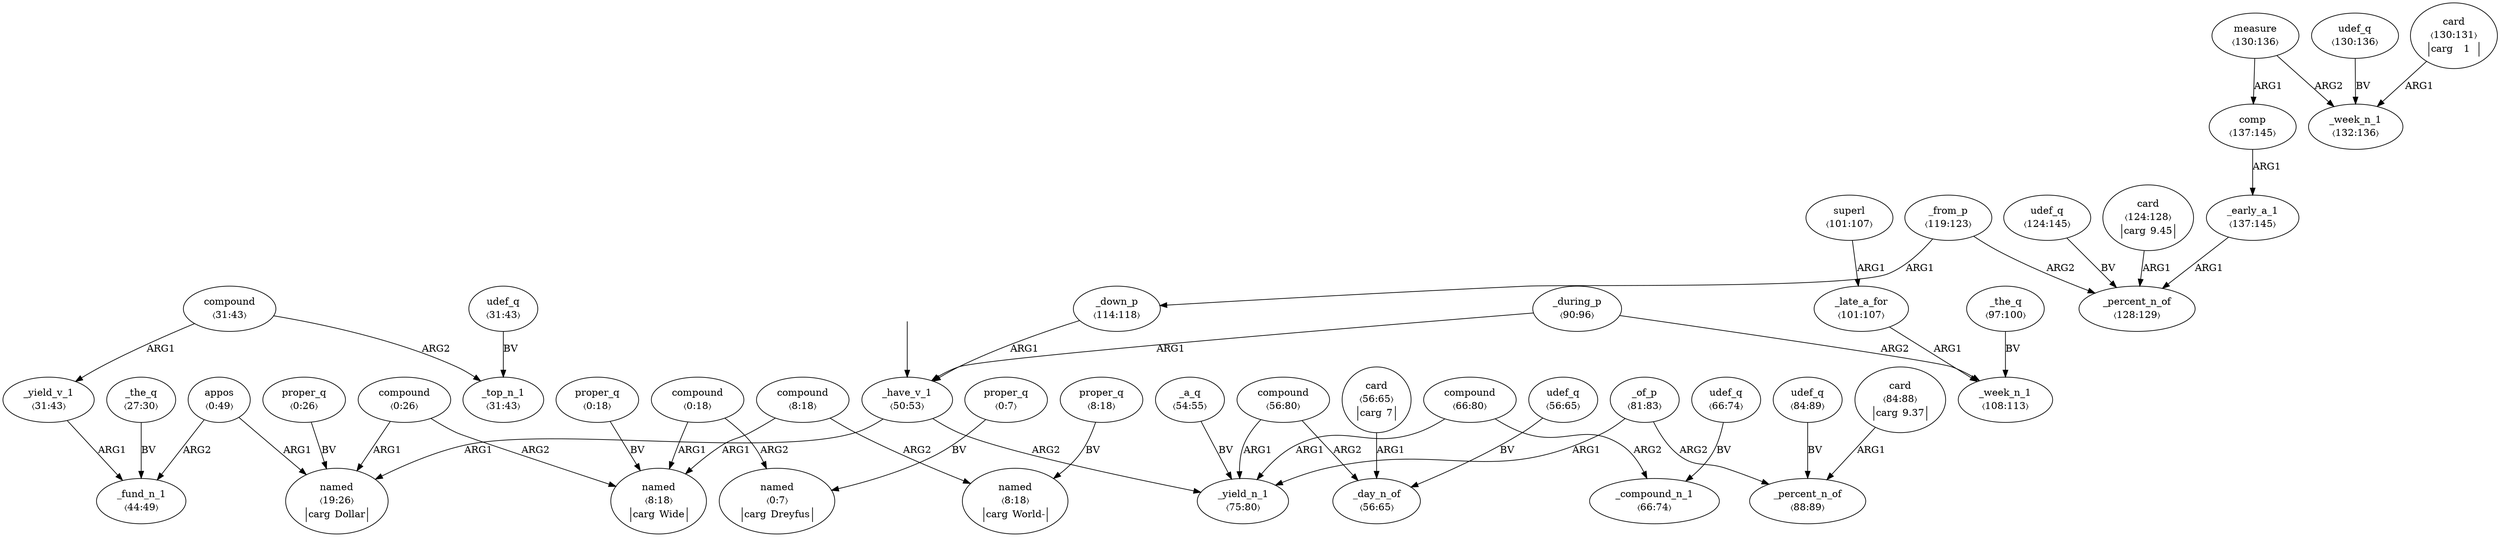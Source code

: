 digraph "20004014" {
  top [ style=invis ];
  top -> 18;
  0 [ label=<<table align="center" border="0" cellspacing="0"><tr><td colspan="2">appos</td></tr><tr><td colspan="2">〈0:49〉</td></tr></table>> ];
  1 [ label=<<table align="center" border="0" cellspacing="0"><tr><td colspan="2">proper_q</td></tr><tr><td colspan="2">〈0:26〉</td></tr></table>> ];
  2 [ label=<<table align="center" border="0" cellspacing="0"><tr><td colspan="2">compound</td></tr><tr><td colspan="2">〈0:26〉</td></tr></table>> ];
  3 [ label=<<table align="center" border="0" cellspacing="0"><tr><td colspan="2">proper_q</td></tr><tr><td colspan="2">〈0:18〉</td></tr></table>> ];
  4 [ label=<<table align="center" border="0" cellspacing="0"><tr><td colspan="2">compound</td></tr><tr><td colspan="2">〈0:18〉</td></tr></table>> ];
  5 [ label=<<table align="center" border="0" cellspacing="0"><tr><td colspan="2">proper_q</td></tr><tr><td colspan="2">〈0:7〉</td></tr></table>> ];
  6 [ label=<<table align="center" border="0" cellspacing="0"><tr><td colspan="2">named</td></tr><tr><td colspan="2">〈0:7〉</td></tr><tr><td sides="l" border="1" align="left">carg</td><td sides="r" border="1" align="left">Dreyfus</td></tr></table>> ];
  7 [ label=<<table align="center" border="0" cellspacing="0"><tr><td colspan="2">compound</td></tr><tr><td colspan="2">〈8:18〉</td></tr></table>> ];
  8 [ label=<<table align="center" border="0" cellspacing="0"><tr><td colspan="2">proper_q</td></tr><tr><td colspan="2">〈8:18〉</td></tr></table>> ];
  9 [ label=<<table align="center" border="0" cellspacing="0"><tr><td colspan="2">named</td></tr><tr><td colspan="2">〈8:18〉</td></tr><tr><td sides="l" border="1" align="left">carg</td><td sides="r" border="1" align="left">World-</td></tr></table>> ];
  10 [ label=<<table align="center" border="0" cellspacing="0"><tr><td colspan="2">named</td></tr><tr><td colspan="2">〈8:18〉</td></tr><tr><td sides="l" border="1" align="left">carg</td><td sides="r" border="1" align="left">Wide</td></tr></table>> ];
  11 [ label=<<table align="center" border="0" cellspacing="0"><tr><td colspan="2">named</td></tr><tr><td colspan="2">〈19:26〉</td></tr><tr><td sides="l" border="1" align="left">carg</td><td sides="r" border="1" align="left">Dollar</td></tr></table>> ];
  12 [ label=<<table align="center" border="0" cellspacing="0"><tr><td colspan="2">_the_q</td></tr><tr><td colspan="2">〈27:30〉</td></tr></table>> ];
  13 [ label=<<table align="center" border="0" cellspacing="0"><tr><td colspan="2">compound</td></tr><tr><td colspan="2">〈31:43〉</td></tr></table>> ];
  14 [ label=<<table align="center" border="0" cellspacing="0"><tr><td colspan="2">udef_q</td></tr><tr><td colspan="2">〈31:43〉</td></tr></table>> ];
  15 [ label=<<table align="center" border="0" cellspacing="0"><tr><td colspan="2">_top_n_1</td></tr><tr><td colspan="2">〈31:43〉</td></tr></table>> ];
  16 [ label=<<table align="center" border="0" cellspacing="0"><tr><td colspan="2">_yield_v_1</td></tr><tr><td colspan="2">〈31:43〉</td></tr></table>> ];
  17 [ label=<<table align="center" border="0" cellspacing="0"><tr><td colspan="2">_fund_n_1</td></tr><tr><td colspan="2">〈44:49〉</td></tr></table>> ];
  18 [ label=<<table align="center" border="0" cellspacing="0"><tr><td colspan="2">_have_v_1</td></tr><tr><td colspan="2">〈50:53〉</td></tr></table>> ];
  19 [ label=<<table align="center" border="0" cellspacing="0"><tr><td colspan="2">_a_q</td></tr><tr><td colspan="2">〈54:55〉</td></tr></table>> ];
  20 [ label=<<table align="center" border="0" cellspacing="0"><tr><td colspan="2">compound</td></tr><tr><td colspan="2">〈56:80〉</td></tr></table>> ];
  21 [ label=<<table align="center" border="0" cellspacing="0"><tr><td colspan="2">udef_q</td></tr><tr><td colspan="2">〈56:65〉</td></tr></table>> ];
  22 [ label=<<table align="center" border="0" cellspacing="0"><tr><td colspan="2">card</td></tr><tr><td colspan="2">〈56:65〉</td></tr><tr><td sides="l" border="1" align="left">carg</td><td sides="r" border="1" align="left">7</td></tr></table>> ];
  23 [ label=<<table align="center" border="0" cellspacing="0"><tr><td colspan="2">_day_n_of</td></tr><tr><td colspan="2">〈56:65〉</td></tr></table>> ];
  24 [ label=<<table align="center" border="0" cellspacing="0"><tr><td colspan="2">compound</td></tr><tr><td colspan="2">〈66:80〉</td></tr></table>> ];
  25 [ label=<<table align="center" border="0" cellspacing="0"><tr><td colspan="2">udef_q</td></tr><tr><td colspan="2">〈66:74〉</td></tr></table>> ];
  26 [ label=<<table align="center" border="0" cellspacing="0"><tr><td colspan="2">_compound_n_1</td></tr><tr><td colspan="2">〈66:74〉</td></tr></table>> ];
  27 [ label=<<table align="center" border="0" cellspacing="0"><tr><td colspan="2">_yield_n_1</td></tr><tr><td colspan="2">〈75:80〉</td></tr></table>> ];
  28 [ label=<<table align="center" border="0" cellspacing="0"><tr><td colspan="2">_of_p</td></tr><tr><td colspan="2">〈81:83〉</td></tr></table>> ];
  29 [ label=<<table align="center" border="0" cellspacing="0"><tr><td colspan="2">udef_q</td></tr><tr><td colspan="2">〈84:89〉</td></tr></table>> ];
  30 [ label=<<table align="center" border="0" cellspacing="0"><tr><td colspan="2">card</td></tr><tr><td colspan="2">〈84:88〉</td></tr><tr><td sides="l" border="1" align="left">carg</td><td sides="r" border="1" align="left">9.37</td></tr></table>> ];
  31 [ label=<<table align="center" border="0" cellspacing="0"><tr><td colspan="2">_percent_n_of</td></tr><tr><td colspan="2">〈88:89〉</td></tr></table>> ];
  32 [ label=<<table align="center" border="0" cellspacing="0"><tr><td colspan="2">_during_p</td></tr><tr><td colspan="2">〈90:96〉</td></tr></table>> ];
  33 [ label=<<table align="center" border="0" cellspacing="0"><tr><td colspan="2">_the_q</td></tr><tr><td colspan="2">〈97:100〉</td></tr></table>> ];
  34 [ label=<<table align="center" border="0" cellspacing="0"><tr><td colspan="2">_late_a_for</td></tr><tr><td colspan="2">〈101:107〉</td></tr></table>> ];
  35 [ label=<<table align="center" border="0" cellspacing="0"><tr><td colspan="2">superl</td></tr><tr><td colspan="2">〈101:107〉</td></tr></table>> ];
  36 [ label=<<table align="center" border="0" cellspacing="0"><tr><td colspan="2">_week_n_1</td></tr><tr><td colspan="2">〈108:113〉</td></tr></table>> ];
  37 [ label=<<table align="center" border="0" cellspacing="0"><tr><td colspan="2">_down_p</td></tr><tr><td colspan="2">〈114:118〉</td></tr></table>> ];
  38 [ label=<<table align="center" border="0" cellspacing="0"><tr><td colspan="2">_from_p</td></tr><tr><td colspan="2">〈119:123〉</td></tr></table>> ];
  39 [ label=<<table align="center" border="0" cellspacing="0"><tr><td colspan="2">udef_q</td></tr><tr><td colspan="2">〈124:145〉</td></tr></table>> ];
  40 [ label=<<table align="center" border="0" cellspacing="0"><tr><td colspan="2">card</td></tr><tr><td colspan="2">〈124:128〉</td></tr><tr><td sides="l" border="1" align="left">carg</td><td sides="r" border="1" align="left">9.45</td></tr></table>> ];
  41 [ label=<<table align="center" border="0" cellspacing="0"><tr><td colspan="2">_percent_n_of</td></tr><tr><td colspan="2">〈128:129〉</td></tr></table>> ];
  42 [ label=<<table align="center" border="0" cellspacing="0"><tr><td colspan="2">measure</td></tr><tr><td colspan="2">〈130:136〉</td></tr></table>> ];
  43 [ label=<<table align="center" border="0" cellspacing="0"><tr><td colspan="2">udef_q</td></tr><tr><td colspan="2">〈130:136〉</td></tr></table>> ];
  44 [ label=<<table align="center" border="0" cellspacing="0"><tr><td colspan="2">card</td></tr><tr><td colspan="2">〈130:131〉</td></tr><tr><td sides="l" border="1" align="left">carg</td><td sides="r" border="1" align="left">1</td></tr></table>> ];
  45 [ label=<<table align="center" border="0" cellspacing="0"><tr><td colspan="2">_week_n_1</td></tr><tr><td colspan="2">〈132:136〉</td></tr></table>> ];
  46 [ label=<<table align="center" border="0" cellspacing="0"><tr><td colspan="2">_early_a_1</td></tr><tr><td colspan="2">〈137:145〉</td></tr></table>> ];
  47 [ label=<<table align="center" border="0" cellspacing="0"><tr><td colspan="2">comp</td></tr><tr><td colspan="2">〈137:145〉</td></tr></table>> ];
  39 -> 41 [ label="BV" ];
  14 -> 15 [ label="BV" ];
  43 -> 45 [ label="BV" ];
  2 -> 11 [ label="ARG1" ];
  22 -> 23 [ label="ARG1" ];
  13 -> 16 [ label="ARG1" ];
  37 -> 18 [ label="ARG1" ];
  40 -> 41 [ label="ARG1" ];
  13 -> 15 [ label="ARG2" ];
  5 -> 6 [ label="BV" ];
  20 -> 27 [ label="ARG1" ];
  18 -> 11 [ label="ARG1" ];
  24 -> 26 [ label="ARG2" ];
  2 -> 10 [ label="ARG2" ];
  32 -> 18 [ label="ARG1" ];
  0 -> 17 [ label="ARG2" ];
  18 -> 27 [ label="ARG2" ];
  24 -> 27 [ label="ARG1" ];
  38 -> 37 [ label="ARG1" ];
  34 -> 36 [ label="ARG1" ];
  16 -> 17 [ label="ARG1" ];
  30 -> 31 [ label="ARG1" ];
  32 -> 36 [ label="ARG2" ];
  20 -> 23 [ label="ARG2" ];
  44 -> 45 [ label="ARG1" ];
  19 -> 27 [ label="BV" ];
  33 -> 36 [ label="BV" ];
  8 -> 9 [ label="BV" ];
  28 -> 27 [ label="ARG1" ];
  28 -> 31 [ label="ARG2" ];
  29 -> 31 [ label="BV" ];
  7 -> 10 [ label="ARG1" ];
  25 -> 26 [ label="BV" ];
  42 -> 47 [ label="ARG1" ];
  0 -> 11 [ label="ARG1" ];
  12 -> 17 [ label="BV" ];
  4 -> 6 [ label="ARG2" ];
  38 -> 41 [ label="ARG2" ];
  7 -> 9 [ label="ARG2" ];
  42 -> 45 [ label="ARG2" ];
  1 -> 11 [ label="BV" ];
  21 -> 23 [ label="BV" ];
  35 -> 34 [ label="ARG1" ];
  47 -> 46 [ label="ARG1" ];
  3 -> 10 [ label="BV" ];
  46 -> 41 [ label="ARG1" ];
  4 -> 10 [ label="ARG1" ];
}


